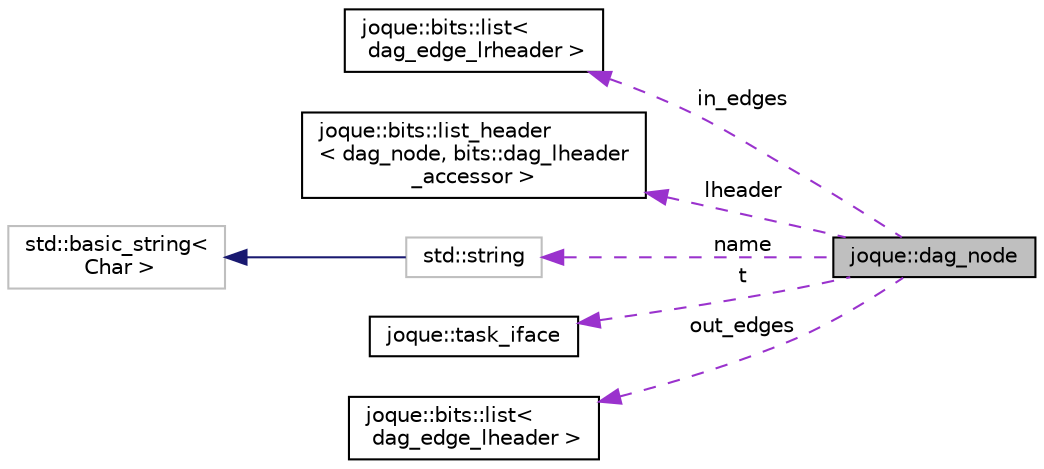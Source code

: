 digraph "joque::dag_node"
{
 // LATEX_PDF_SIZE
  edge [fontname="Helvetica",fontsize="10",labelfontname="Helvetica",labelfontsize="10"];
  node [fontname="Helvetica",fontsize="10",shape=record];
  rankdir="LR";
  Node1 [label="joque::dag_node",height=0.2,width=0.4,color="black", fillcolor="grey75", style="filled", fontcolor="black",tooltip="Node representing all execution-related information for one task."];
  Node2 -> Node1 [dir="back",color="darkorchid3",fontsize="10",style="dashed",label=" in_edges" ,fontname="Helvetica"];
  Node2 [label="joque::bits::list\<\l dag_edge_lrheader \>",height=0.2,width=0.4,color="black", fillcolor="white", style="filled",URL="$classjoque_1_1bits_1_1list.html",tooltip=" "];
  Node3 -> Node1 [dir="back",color="darkorchid3",fontsize="10",style="dashed",label=" lheader" ,fontname="Helvetica"];
  Node3 [label="joque::bits::list_header\l\< dag_node, bits::dag_lheader\l_accessor \>",height=0.2,width=0.4,color="black", fillcolor="white", style="filled",URL="$structjoque_1_1bits_1_1list__header.html",tooltip=" "];
  Node4 -> Node1 [dir="back",color="darkorchid3",fontsize="10",style="dashed",label=" name" ,fontname="Helvetica"];
  Node4 [label="std::string",height=0.2,width=0.4,color="grey75", fillcolor="white", style="filled",tooltip=" "];
  Node5 -> Node4 [dir="back",color="midnightblue",fontsize="10",style="solid",fontname="Helvetica"];
  Node5 [label="std::basic_string\<\l Char \>",height=0.2,width=0.4,color="grey75", fillcolor="white", style="filled",tooltip=" "];
  Node6 -> Node1 [dir="back",color="darkorchid3",fontsize="10",style="dashed",label=" t" ,fontname="Helvetica"];
  Node6 [label="joque::task_iface",height=0.2,width=0.4,color="black", fillcolor="white", style="filled",URL="$structjoque_1_1task__iface.html",tooltip=" "];
  Node7 -> Node1 [dir="back",color="darkorchid3",fontsize="10",style="dashed",label=" out_edges" ,fontname="Helvetica"];
  Node7 [label="joque::bits::list\<\l dag_edge_lheader \>",height=0.2,width=0.4,color="black", fillcolor="white", style="filled",URL="$classjoque_1_1bits_1_1list.html",tooltip=" "];
}
